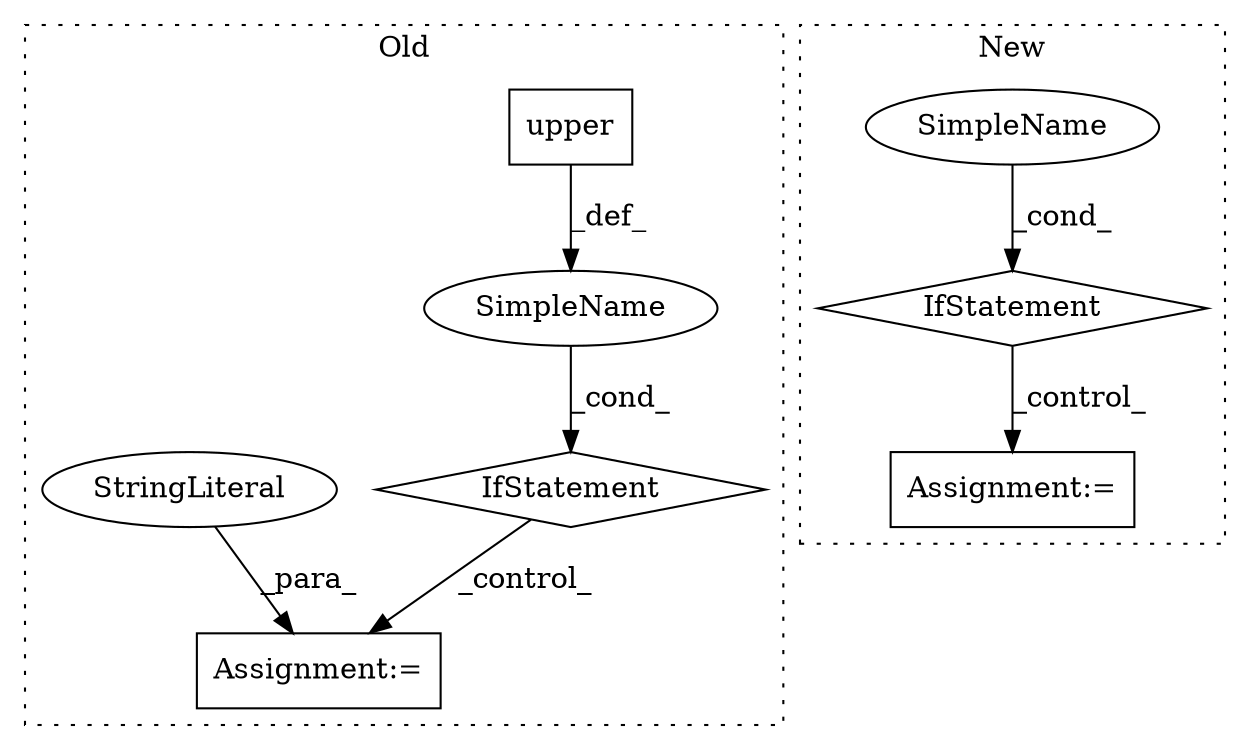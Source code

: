 digraph G {
subgraph cluster0 {
1 [label="upper" a="32" s="13927" l="7" shape="box"];
5 [label="IfStatement" a="25" s="13912,13959" l="8,2" shape="diamond"];
6 [label="Assignment:=" a="7" s="13975" l="1" shape="box"];
7 [label="SimpleName" a="42" s="" l="" shape="ellipse"];
8 [label="StringLiteral" a="45" s="13976" l="5" shape="ellipse"];
label = "Old";
style="dotted";
}
subgraph cluster1 {
2 [label="IfStatement" a="25" s="14368,14409" l="10,2" shape="diamond"];
3 [label="Assignment:=" a="7" s="14459" l="1" shape="box"];
4 [label="SimpleName" a="42" s="" l="" shape="ellipse"];
label = "New";
style="dotted";
}
1 -> 7 [label="_def_"];
2 -> 3 [label="_control_"];
4 -> 2 [label="_cond_"];
5 -> 6 [label="_control_"];
7 -> 5 [label="_cond_"];
8 -> 6 [label="_para_"];
}